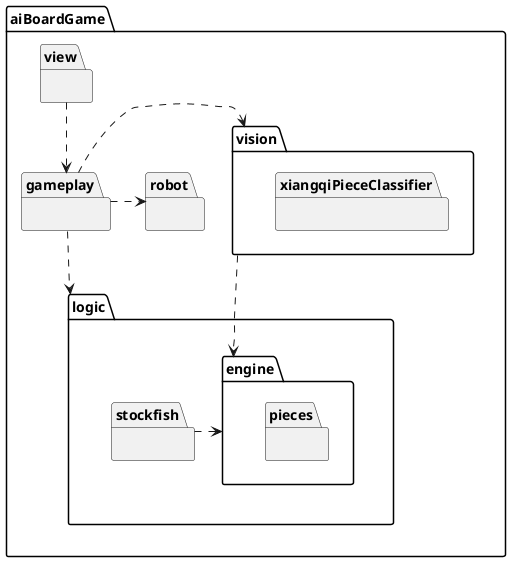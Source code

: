 @startuml Package Diagram

package aiBoardGame {
    package logic as aiBoardGame.logic {
        package engine as aiBoardGame.logic.engine {
            package pieces as aiBoardGame.logic.engine.pieces {}
        }
        package stockfish as aiBoardGame.logic.stockfish {}
    }
    package vision as aiBoardGame.vision {
        package xiangqiPieceClassifier as aiBoardGame.vision.xiangqiPieceClassifier {}
    }
    package robot as aiBoardGame.robot {}
    package gameplay as aiBoardGame.gameplay {}
    package view as aiBoardGame.view {}
}

aiBoardGame.view .down.> aiBoardGame.gameplay
aiBoardGame.gameplay .down.> aiBoardGame.logic
aiBoardGame.gameplay .right.> aiBoardGame.vision
aiBoardGame.robot <.left. aiBoardGame.gameplay
aiBoardGame.logic.stockfish .right.> aiBoardGame.logic.engine
aiBoardGame.vision .down.> aiBoardGame.logic.engine

@enduml